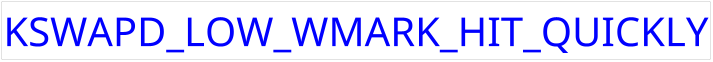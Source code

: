 @startuml

skinparam ComponentStyle rectangle
hide stereotype
scale 1/5

skinparam Component {
    FontSize 200
    FontColor Blue
    RoundCorner 10
    BorderThickness 0
    BackgroundColor transparent
    BorderThickness<<text>> 0
    BackgroundColor<<text>> transparent
    FontColor<<box>> transparent
}

component cp [
KSWAPD_LOW_WMARK_HIT_QUICKLY
]
@enduml
